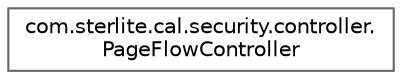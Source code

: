 digraph "Graphical Class Hierarchy"
{
 // LATEX_PDF_SIZE
  bgcolor="transparent";
  edge [fontname=Helvetica,fontsize=10,labelfontname=Helvetica,labelfontsize=10];
  node [fontname=Helvetica,fontsize=10,shape=box,height=0.2,width=0.4];
  rankdir="LR";
  Node0 [id="Node000000",label="com.sterlite.cal.security.controller.\lPageFlowController",height=0.2,width=0.4,color="grey40", fillcolor="white", style="filled",URL="$classcom_1_1sterlite_1_1cal_1_1security_1_1controller_1_1_page_flow_controller.html",tooltip=" "];
}
